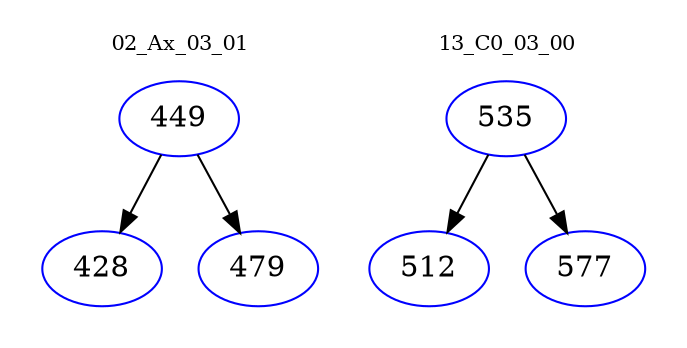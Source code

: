 digraph{
subgraph cluster_0 {
color = white
label = "02_Ax_03_01";
fontsize=10;
T0_449 [label="449", color="blue"]
T0_449 -> T0_428 [color="black"]
T0_428 [label="428", color="blue"]
T0_449 -> T0_479 [color="black"]
T0_479 [label="479", color="blue"]
}
subgraph cluster_1 {
color = white
label = "13_C0_03_00";
fontsize=10;
T1_535 [label="535", color="blue"]
T1_535 -> T1_512 [color="black"]
T1_512 [label="512", color="blue"]
T1_535 -> T1_577 [color="black"]
T1_577 [label="577", color="blue"]
}
}
